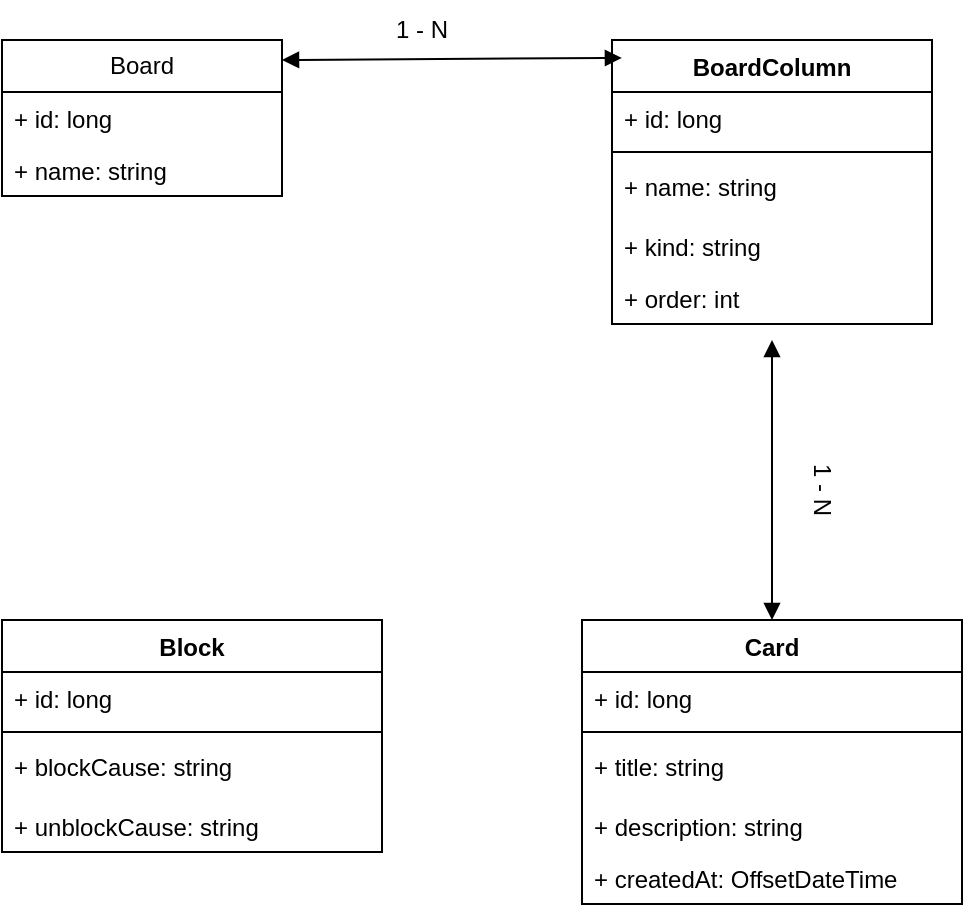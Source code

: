 <mxfile version="26.1.0">
  <diagram name="Página-1" id="ebPEYFEHEVpjZkAPP47j">
    <mxGraphModel dx="478" dy="758" grid="1" gridSize="10" guides="1" tooltips="1" connect="1" arrows="1" fold="1" page="1" pageScale="1" pageWidth="827" pageHeight="1169" math="0" shadow="0">
      <root>
        <mxCell id="0" />
        <mxCell id="1" parent="0" />
        <mxCell id="gQAtfR9vuGa7la8ZMsBw-1" value="Board" style="swimlane;fontStyle=0;childLayout=stackLayout;horizontal=1;startSize=26;fillColor=none;horizontalStack=0;resizeParent=1;resizeParentMax=0;resizeLast=0;collapsible=1;marginBottom=0;whiteSpace=wrap;html=1;" vertex="1" parent="1">
          <mxGeometry x="80" y="140" width="140" height="78" as="geometry" />
        </mxCell>
        <mxCell id="gQAtfR9vuGa7la8ZMsBw-2" value="+ id: long&lt;div&gt;&lt;br&gt;&lt;/div&gt;" style="text;strokeColor=none;fillColor=none;align=left;verticalAlign=top;spacingLeft=4;spacingRight=4;overflow=hidden;rotatable=0;points=[[0,0.5],[1,0.5]];portConstraint=eastwest;whiteSpace=wrap;html=1;" vertex="1" parent="gQAtfR9vuGa7la8ZMsBw-1">
          <mxGeometry y="26" width="140" height="26" as="geometry" />
        </mxCell>
        <mxCell id="gQAtfR9vuGa7la8ZMsBw-3" value="+ name: string" style="text;strokeColor=none;fillColor=none;align=left;verticalAlign=top;spacingLeft=4;spacingRight=4;overflow=hidden;rotatable=0;points=[[0,0.5],[1,0.5]];portConstraint=eastwest;whiteSpace=wrap;html=1;" vertex="1" parent="gQAtfR9vuGa7la8ZMsBw-1">
          <mxGeometry y="52" width="140" height="26" as="geometry" />
        </mxCell>
        <mxCell id="gQAtfR9vuGa7la8ZMsBw-13" value="BoardColumn" style="swimlane;fontStyle=1;align=center;verticalAlign=top;childLayout=stackLayout;horizontal=1;startSize=26;horizontalStack=0;resizeParent=1;resizeParentMax=0;resizeLast=0;collapsible=1;marginBottom=0;whiteSpace=wrap;html=1;" vertex="1" parent="1">
          <mxGeometry x="385" y="140" width="160" height="142" as="geometry" />
        </mxCell>
        <mxCell id="gQAtfR9vuGa7la8ZMsBw-14" value="+ id: long&lt;div&gt;&lt;br&gt;&lt;/div&gt;" style="text;strokeColor=none;fillColor=none;align=left;verticalAlign=top;spacingLeft=4;spacingRight=4;overflow=hidden;rotatable=0;points=[[0,0.5],[1,0.5]];portConstraint=eastwest;whiteSpace=wrap;html=1;" vertex="1" parent="gQAtfR9vuGa7la8ZMsBw-13">
          <mxGeometry y="26" width="160" height="26" as="geometry" />
        </mxCell>
        <mxCell id="gQAtfR9vuGa7la8ZMsBw-15" value="" style="line;strokeWidth=1;fillColor=none;align=left;verticalAlign=middle;spacingTop=-1;spacingLeft=3;spacingRight=3;rotatable=0;labelPosition=right;points=[];portConstraint=eastwest;strokeColor=inherit;" vertex="1" parent="gQAtfR9vuGa7la8ZMsBw-13">
          <mxGeometry y="52" width="160" height="8" as="geometry" />
        </mxCell>
        <mxCell id="gQAtfR9vuGa7la8ZMsBw-16" value="+ name: string" style="text;strokeColor=none;fillColor=none;align=left;verticalAlign=top;spacingLeft=4;spacingRight=4;overflow=hidden;rotatable=0;points=[[0,0.5],[1,0.5]];portConstraint=eastwest;whiteSpace=wrap;html=1;" vertex="1" parent="gQAtfR9vuGa7la8ZMsBw-13">
          <mxGeometry y="60" width="160" height="30" as="geometry" />
        </mxCell>
        <mxCell id="gQAtfR9vuGa7la8ZMsBw-21" value="&lt;div&gt;+ kind: string&lt;/div&gt;" style="text;strokeColor=none;fillColor=none;align=left;verticalAlign=top;spacingLeft=4;spacingRight=4;overflow=hidden;rotatable=0;points=[[0,0.5],[1,0.5]];portConstraint=eastwest;whiteSpace=wrap;html=1;" vertex="1" parent="gQAtfR9vuGa7la8ZMsBw-13">
          <mxGeometry y="90" width="160" height="26" as="geometry" />
        </mxCell>
        <mxCell id="gQAtfR9vuGa7la8ZMsBw-22" value="&lt;div&gt;+ order: int&lt;/div&gt;" style="text;strokeColor=none;fillColor=none;align=left;verticalAlign=top;spacingLeft=4;spacingRight=4;overflow=hidden;rotatable=0;points=[[0,0.5],[1,0.5]];portConstraint=eastwest;whiteSpace=wrap;html=1;" vertex="1" parent="gQAtfR9vuGa7la8ZMsBw-13">
          <mxGeometry y="116" width="160" height="26" as="geometry" />
        </mxCell>
        <mxCell id="gQAtfR9vuGa7la8ZMsBw-20" value="" style="endArrow=block;startArrow=block;endFill=1;startFill=1;html=1;rounded=0;entryX=0.031;entryY=0.063;entryDx=0;entryDy=0;entryPerimeter=0;" edge="1" parent="1" target="gQAtfR9vuGa7la8ZMsBw-13">
          <mxGeometry width="160" relative="1" as="geometry">
            <mxPoint x="220" y="150" as="sourcePoint" />
            <mxPoint x="380" y="150" as="targetPoint" />
          </mxGeometry>
        </mxCell>
        <mxCell id="gQAtfR9vuGa7la8ZMsBw-23" value="&lt;div style=&quot;text-align: left;&quot;&gt;&lt;span style=&quot;background-color: transparent; color: light-dark(rgb(0, 0, 0), rgb(255, 255, 255));&quot;&gt;1 - N&lt;/span&gt;&lt;/div&gt;" style="text;html=1;align=center;verticalAlign=middle;whiteSpace=wrap;rounded=0;" vertex="1" parent="1">
          <mxGeometry x="260" y="120" width="60" height="30" as="geometry" />
        </mxCell>
        <mxCell id="gQAtfR9vuGa7la8ZMsBw-24" value="Card" style="swimlane;fontStyle=1;align=center;verticalAlign=top;childLayout=stackLayout;horizontal=1;startSize=26;horizontalStack=0;resizeParent=1;resizeParentMax=0;resizeLast=0;collapsible=1;marginBottom=0;whiteSpace=wrap;html=1;" vertex="1" parent="1">
          <mxGeometry x="370" y="430" width="190" height="142" as="geometry" />
        </mxCell>
        <mxCell id="gQAtfR9vuGa7la8ZMsBw-25" value="+ id: long&lt;div&gt;&lt;br&gt;&lt;/div&gt;" style="text;strokeColor=none;fillColor=none;align=left;verticalAlign=top;spacingLeft=4;spacingRight=4;overflow=hidden;rotatable=0;points=[[0,0.5],[1,0.5]];portConstraint=eastwest;whiteSpace=wrap;html=1;" vertex="1" parent="gQAtfR9vuGa7la8ZMsBw-24">
          <mxGeometry y="26" width="190" height="26" as="geometry" />
        </mxCell>
        <mxCell id="gQAtfR9vuGa7la8ZMsBw-26" value="" style="line;strokeWidth=1;fillColor=none;align=left;verticalAlign=middle;spacingTop=-1;spacingLeft=3;spacingRight=3;rotatable=0;labelPosition=right;points=[];portConstraint=eastwest;strokeColor=inherit;" vertex="1" parent="gQAtfR9vuGa7la8ZMsBw-24">
          <mxGeometry y="52" width="190" height="8" as="geometry" />
        </mxCell>
        <mxCell id="gQAtfR9vuGa7la8ZMsBw-27" value="+ title: string" style="text;strokeColor=none;fillColor=none;align=left;verticalAlign=top;spacingLeft=4;spacingRight=4;overflow=hidden;rotatable=0;points=[[0,0.5],[1,0.5]];portConstraint=eastwest;whiteSpace=wrap;html=1;" vertex="1" parent="gQAtfR9vuGa7la8ZMsBw-24">
          <mxGeometry y="60" width="190" height="30" as="geometry" />
        </mxCell>
        <mxCell id="gQAtfR9vuGa7la8ZMsBw-28" value="&lt;div&gt;+ description: string&lt;/div&gt;" style="text;strokeColor=none;fillColor=none;align=left;verticalAlign=top;spacingLeft=4;spacingRight=4;overflow=hidden;rotatable=0;points=[[0,0.5],[1,0.5]];portConstraint=eastwest;whiteSpace=wrap;html=1;" vertex="1" parent="gQAtfR9vuGa7la8ZMsBw-24">
          <mxGeometry y="90" width="190" height="26" as="geometry" />
        </mxCell>
        <mxCell id="gQAtfR9vuGa7la8ZMsBw-29" value="&lt;div&gt;+ createdAt: OffsetDateTime&lt;/div&gt;" style="text;strokeColor=none;fillColor=none;align=left;verticalAlign=top;spacingLeft=4;spacingRight=4;overflow=hidden;rotatable=0;points=[[0,0.5],[1,0.5]];portConstraint=eastwest;whiteSpace=wrap;html=1;" vertex="1" parent="gQAtfR9vuGa7la8ZMsBw-24">
          <mxGeometry y="116" width="190" height="26" as="geometry" />
        </mxCell>
        <mxCell id="gQAtfR9vuGa7la8ZMsBw-30" value="" style="endArrow=block;startArrow=block;endFill=1;startFill=1;html=1;rounded=0;exitX=0.5;exitY=1.308;exitDx=0;exitDy=0;exitPerimeter=0;entryX=0.5;entryY=0;entryDx=0;entryDy=0;" edge="1" parent="1" source="gQAtfR9vuGa7la8ZMsBw-22" target="gQAtfR9vuGa7la8ZMsBw-24">
          <mxGeometry width="160" relative="1" as="geometry">
            <mxPoint x="460" y="310" as="sourcePoint" />
            <mxPoint x="460" y="410" as="targetPoint" />
          </mxGeometry>
        </mxCell>
        <mxCell id="gQAtfR9vuGa7la8ZMsBw-31" value="&lt;div style=&quot;text-align: left;&quot;&gt;&lt;span style=&quot;background-color: transparent; color: light-dark(rgb(0, 0, 0), rgb(255, 255, 255));&quot;&gt;1 - N&lt;/span&gt;&lt;/div&gt;" style="text;html=1;align=center;verticalAlign=middle;whiteSpace=wrap;rounded=0;rotation=90;" vertex="1" parent="1">
          <mxGeometry x="460" y="350" width="60" height="30" as="geometry" />
        </mxCell>
        <mxCell id="gQAtfR9vuGa7la8ZMsBw-34" value="Block" style="swimlane;fontStyle=1;align=center;verticalAlign=top;childLayout=stackLayout;horizontal=1;startSize=26;horizontalStack=0;resizeParent=1;resizeParentMax=0;resizeLast=0;collapsible=1;marginBottom=0;whiteSpace=wrap;html=1;" vertex="1" parent="1">
          <mxGeometry x="80" y="430" width="190" height="116" as="geometry" />
        </mxCell>
        <mxCell id="gQAtfR9vuGa7la8ZMsBw-35" value="+ id: long&lt;div&gt;&lt;br&gt;&lt;/div&gt;" style="text;strokeColor=none;fillColor=none;align=left;verticalAlign=top;spacingLeft=4;spacingRight=4;overflow=hidden;rotatable=0;points=[[0,0.5],[1,0.5]];portConstraint=eastwest;whiteSpace=wrap;html=1;" vertex="1" parent="gQAtfR9vuGa7la8ZMsBw-34">
          <mxGeometry y="26" width="190" height="26" as="geometry" />
        </mxCell>
        <mxCell id="gQAtfR9vuGa7la8ZMsBw-36" value="" style="line;strokeWidth=1;fillColor=none;align=left;verticalAlign=middle;spacingTop=-1;spacingLeft=3;spacingRight=3;rotatable=0;labelPosition=right;points=[];portConstraint=eastwest;strokeColor=inherit;" vertex="1" parent="gQAtfR9vuGa7la8ZMsBw-34">
          <mxGeometry y="52" width="190" height="8" as="geometry" />
        </mxCell>
        <mxCell id="gQAtfR9vuGa7la8ZMsBw-37" value="+ blockCause: string" style="text;strokeColor=none;fillColor=none;align=left;verticalAlign=top;spacingLeft=4;spacingRight=4;overflow=hidden;rotatable=0;points=[[0,0.5],[1,0.5]];portConstraint=eastwest;whiteSpace=wrap;html=1;" vertex="1" parent="gQAtfR9vuGa7la8ZMsBw-34">
          <mxGeometry y="60" width="190" height="30" as="geometry" />
        </mxCell>
        <mxCell id="gQAtfR9vuGa7la8ZMsBw-38" value="&lt;div&gt;+ unblockCause: string&lt;/div&gt;" style="text;strokeColor=none;fillColor=none;align=left;verticalAlign=top;spacingLeft=4;spacingRight=4;overflow=hidden;rotatable=0;points=[[0,0.5],[1,0.5]];portConstraint=eastwest;whiteSpace=wrap;html=1;" vertex="1" parent="gQAtfR9vuGa7la8ZMsBw-34">
          <mxGeometry y="90" width="190" height="26" as="geometry" />
        </mxCell>
      </root>
    </mxGraphModel>
  </diagram>
</mxfile>
